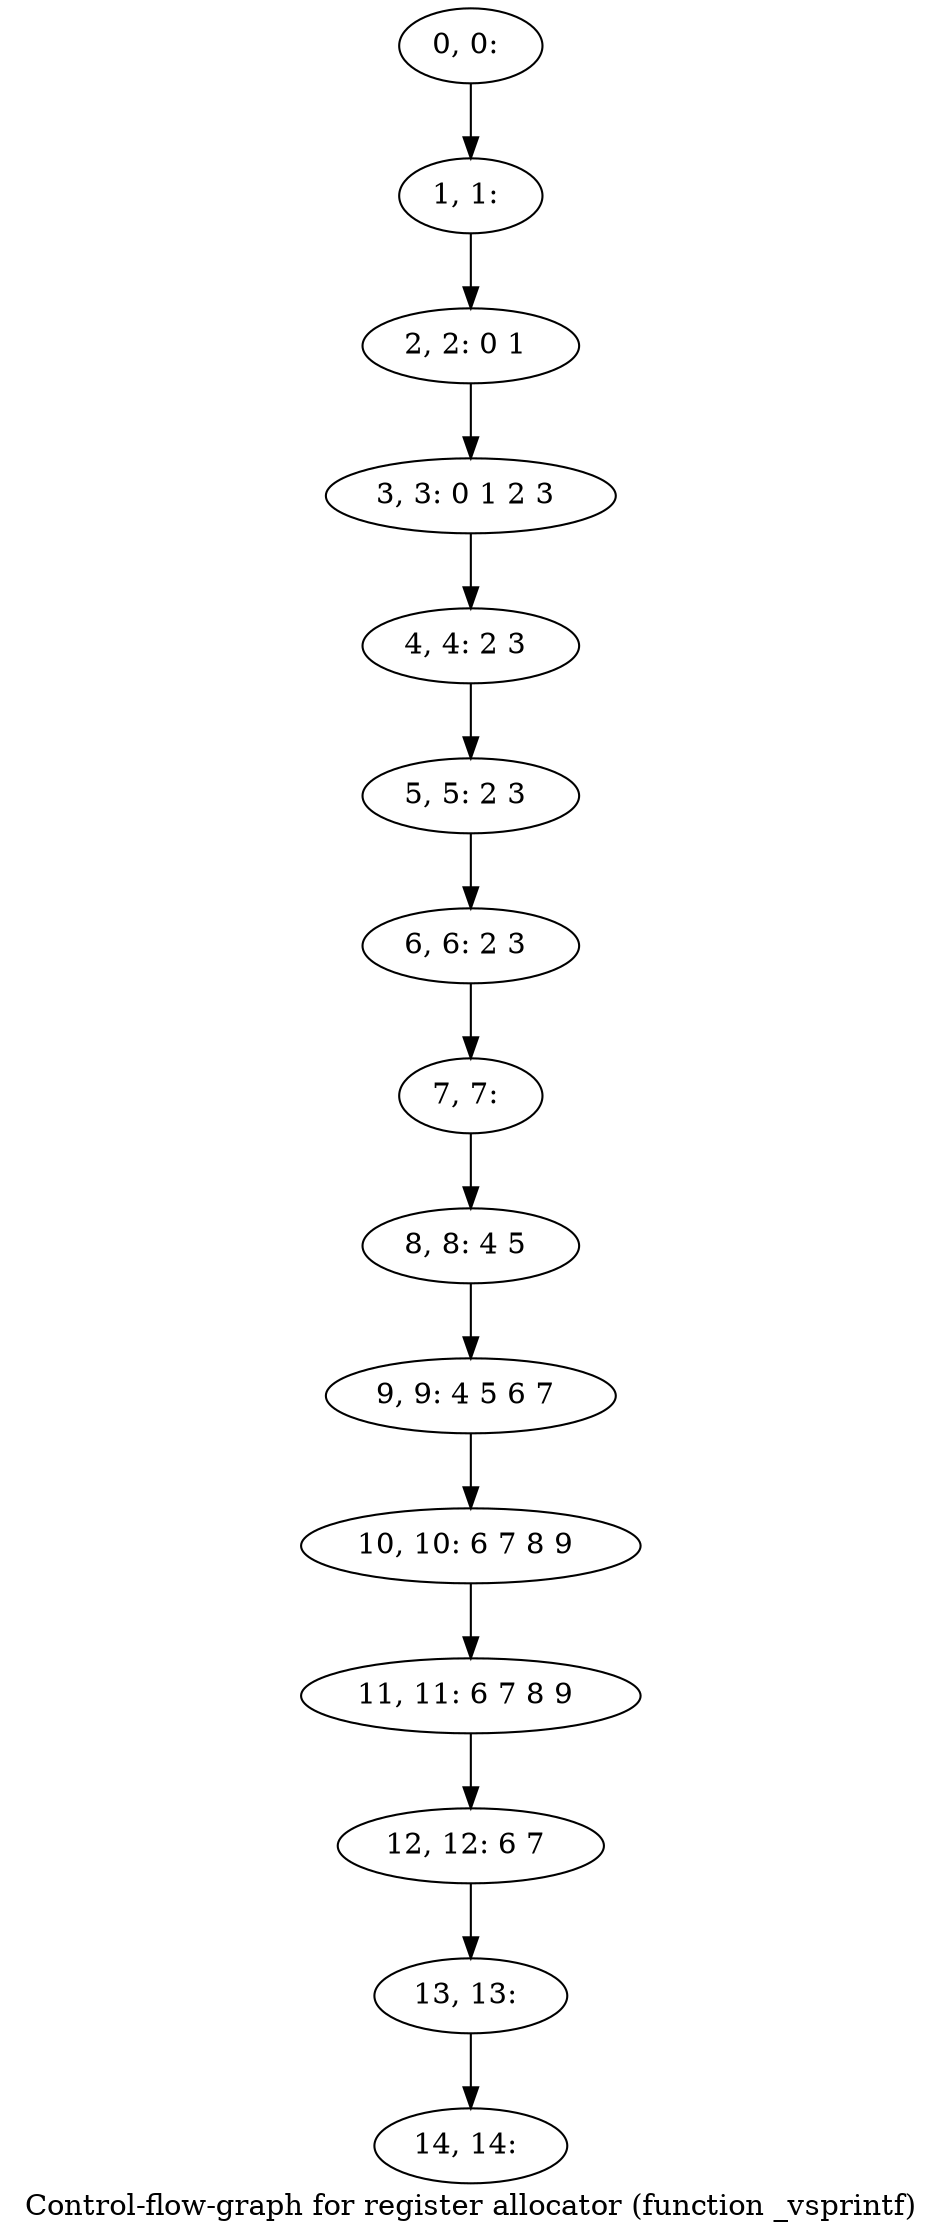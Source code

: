 digraph G {
graph [label="Control-flow-graph for register allocator (function _vsprintf)"]
0[label="0, 0: "];
1[label="1, 1: "];
2[label="2, 2: 0 1 "];
3[label="3, 3: 0 1 2 3 "];
4[label="4, 4: 2 3 "];
5[label="5, 5: 2 3 "];
6[label="6, 6: 2 3 "];
7[label="7, 7: "];
8[label="8, 8: 4 5 "];
9[label="9, 9: 4 5 6 7 "];
10[label="10, 10: 6 7 8 9 "];
11[label="11, 11: 6 7 8 9 "];
12[label="12, 12: 6 7 "];
13[label="13, 13: "];
14[label="14, 14: "];
0->1 ;
1->2 ;
2->3 ;
3->4 ;
4->5 ;
5->6 ;
6->7 ;
7->8 ;
8->9 ;
9->10 ;
10->11 ;
11->12 ;
12->13 ;
13->14 ;
}
